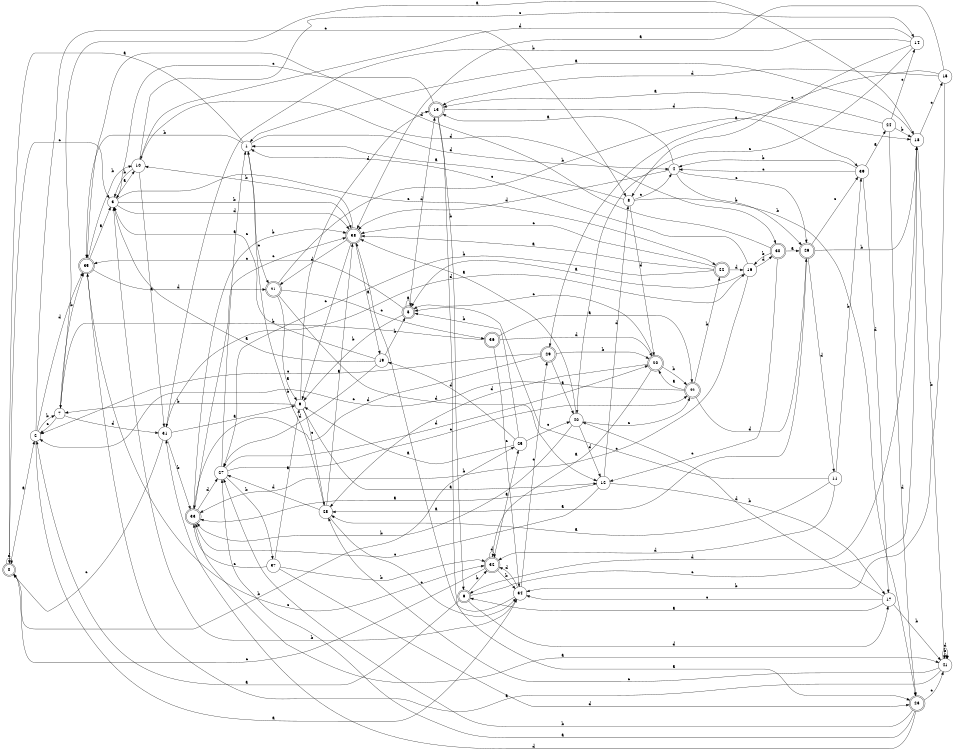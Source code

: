 digraph n35_10 {
__start0 [label="" shape="none"];

rankdir=LR;
size="8,5";

s0 [style="rounded,filled", color="black", fillcolor="white" shape="doublecircle", label="0"];
s1 [style="filled", color="black", fillcolor="white" shape="circle", label="1"];
s2 [style="filled", color="black", fillcolor="white" shape="circle", label="2"];
s3 [style="filled", color="black", fillcolor="white" shape="circle", label="3"];
s4 [style="filled", color="black", fillcolor="white" shape="circle", label="4"];
s5 [style="rounded,filled", color="black", fillcolor="white" shape="doublecircle", label="5"];
s6 [style="rounded,filled", color="black", fillcolor="white" shape="doublecircle", label="6"];
s7 [style="filled", color="black", fillcolor="white" shape="circle", label="7"];
s8 [style="filled", color="black", fillcolor="white" shape="circle", label="8"];
s9 [style="filled", color="black", fillcolor="white" shape="circle", label="9"];
s10 [style="filled", color="black", fillcolor="white" shape="circle", label="10"];
s11 [style="filled", color="black", fillcolor="white" shape="circle", label="11"];
s12 [style="filled", color="black", fillcolor="white" shape="circle", label="12"];
s13 [style="rounded,filled", color="black", fillcolor="white" shape="doublecircle", label="13"];
s14 [style="filled", color="black", fillcolor="white" shape="circle", label="14"];
s15 [style="filled", color="black", fillcolor="white" shape="circle", label="15"];
s16 [style="filled", color="black", fillcolor="white" shape="circle", label="16"];
s17 [style="filled", color="black", fillcolor="white" shape="circle", label="17"];
s18 [style="filled", color="black", fillcolor="white" shape="circle", label="18"];
s19 [style="filled", color="black", fillcolor="white" shape="circle", label="19"];
s20 [style="rounded,filled", color="black", fillcolor="white" shape="doublecircle", label="20"];
s21 [style="rounded,filled", color="black", fillcolor="white" shape="doublecircle", label="21"];
s22 [style="rounded,filled", color="black", fillcolor="white" shape="doublecircle", label="22"];
s23 [style="rounded,filled", color="black", fillcolor="white" shape="doublecircle", label="23"];
s24 [style="filled", color="black", fillcolor="white" shape="circle", label="24"];
s25 [style="filled", color="black", fillcolor="white" shape="circle", label="25"];
s26 [style="rounded,filled", color="black", fillcolor="white" shape="doublecircle", label="26"];
s27 [style="filled", color="black", fillcolor="white" shape="circle", label="27"];
s28 [style="filled", color="black", fillcolor="white" shape="circle", label="28"];
s29 [style="rounded,filled", color="black", fillcolor="white" shape="doublecircle", label="29"];
s30 [style="rounded,filled", color="black", fillcolor="white" shape="doublecircle", label="30"];
s31 [style="filled", color="black", fillcolor="white" shape="circle", label="31"];
s32 [style="rounded,filled", color="black", fillcolor="white" shape="doublecircle", label="32"];
s33 [style="rounded,filled", color="black", fillcolor="white" shape="doublecircle", label="33"];
s34 [style="filled", color="black", fillcolor="white" shape="circle", label="34"];
s35 [style="rounded,filled", color="black", fillcolor="white" shape="doublecircle", label="35"];
s36 [style="rounded,filled", color="black", fillcolor="white" shape="doublecircle", label="36"];
s37 [style="filled", color="black", fillcolor="white" shape="circle", label="37"];
s38 [style="rounded,filled", color="black", fillcolor="white" shape="doublecircle", label="38"];
s39 [style="filled", color="black", fillcolor="white" shape="circle", label="39"];
s40 [style="filled", color="black", fillcolor="white" shape="circle", label="40"];
s41 [style="filled", color="black", fillcolor="white" shape="circle", label="41"];
s42 [style="rounded,filled", color="black", fillcolor="white" shape="doublecircle", label="42"];
s0 -> s2 [label="a"];
s0 -> s25 [label="b"];
s0 -> s3 [label="c"];
s0 -> s0 [label="d"];
s1 -> s0 [label="a"];
s1 -> s35 [label="b"];
s1 -> s21 [label="c"];
s1 -> s4 [label="d"];
s2 -> s34 [label="a"];
s2 -> s7 [label="b"];
s2 -> s8 [label="c"];
s2 -> s35 [label="d"];
s3 -> s10 [label="a"];
s3 -> s38 [label="b"];
s3 -> s22 [label="c"];
s3 -> s38 [label="d"];
s4 -> s13 [label="a"];
s4 -> s26 [label="b"];
s4 -> s26 [label="c"];
s4 -> s38 [label="d"];
s5 -> s5 [label="a"];
s5 -> s9 [label="b"];
s5 -> s35 [label="c"];
s5 -> s13 [label="d"];
s6 -> s2 [label="a"];
s6 -> s32 [label="b"];
s6 -> s18 [label="c"];
s6 -> s17 [label="d"];
s7 -> s18 [label="a"];
s7 -> s35 [label="b"];
s7 -> s2 [label="c"];
s7 -> s31 [label="d"];
s8 -> s1 [label="a"];
s8 -> s23 [label="b"];
s8 -> s4 [label="c"];
s8 -> s20 [label="d"];
s9 -> s12 [label="a"];
s9 -> s7 [label="b"];
s9 -> s28 [label="c"];
s9 -> s13 [label="d"];
s10 -> s31 [label="a"];
s10 -> s3 [label="b"];
s10 -> s14 [label="c"];
s10 -> s30 [label="d"];
s11 -> s28 [label="a"];
s11 -> s39 [label="b"];
s11 -> s5 [label="c"];
s11 -> s32 [label="d"];
s12 -> s33 [label="a"];
s12 -> s17 [label="b"];
s12 -> s33 [label="c"];
s12 -> s8 [label="d"];
s13 -> s23 [label="a"];
s13 -> s6 [label="b"];
s13 -> s3 [label="c"];
s13 -> s18 [label="d"];
s14 -> s29 [label="a"];
s14 -> s31 [label="b"];
s14 -> s40 [label="c"];
s14 -> s10 [label="d"];
s15 -> s38 [label="a"];
s15 -> s34 [label="b"];
s15 -> s8 [label="c"];
s15 -> s13 [label="d"];
s16 -> s5 [label="a"];
s16 -> s33 [label="b"];
s16 -> s1 [label="c"];
s16 -> s30 [label="d"];
s17 -> s6 [label="a"];
s17 -> s41 [label="b"];
s17 -> s34 [label="c"];
s17 -> s40 [label="d"];
s18 -> s1 [label="a"];
s18 -> s41 [label="b"];
s18 -> s15 [label="c"];
s18 -> s6 [label="d"];
s19 -> s3 [label="a"];
s19 -> s5 [label="b"];
s19 -> s3 [label="c"];
s19 -> s27 [label="d"];
s20 -> s32 [label="a"];
s20 -> s42 [label="b"];
s20 -> s5 [label="c"];
s20 -> s28 [label="d"];
s21 -> s9 [label="a"];
s21 -> s39 [label="b"];
s21 -> s36 [label="c"];
s21 -> s12 [label="d"];
s22 -> s38 [label="a"];
s22 -> s27 [label="b"];
s22 -> s38 [label="c"];
s22 -> s16 [label="d"];
s23 -> s27 [label="a"];
s23 -> s27 [label="b"];
s23 -> s41 [label="c"];
s23 -> s31 [label="d"];
s24 -> s13 [label="a"];
s24 -> s18 [label="b"];
s24 -> s14 [label="c"];
s24 -> s23 [label="d"];
s25 -> s9 [label="a"];
s25 -> s5 [label="b"];
s25 -> s40 [label="c"];
s25 -> s19 [label="d"];
s26 -> s28 [label="a"];
s26 -> s18 [label="b"];
s26 -> s39 [label="c"];
s26 -> s11 [label="d"];
s27 -> s1 [label="a"];
s27 -> s37 [label="b"];
s27 -> s42 [label="c"];
s27 -> s20 [label="d"];
s28 -> s38 [label="a"];
s28 -> s1 [label="b"];
s28 -> s34 [label="c"];
s28 -> s27 [label="d"];
s29 -> s40 [label="a"];
s29 -> s20 [label="b"];
s29 -> s2 [label="c"];
s29 -> s33 [label="d"];
s30 -> s26 [label="a"];
s30 -> s16 [label="b"];
s30 -> s12 [label="c"];
s30 -> s35 [label="d"];
s31 -> s9 [label="a"];
s31 -> s33 [label="b"];
s31 -> s0 [label="c"];
s31 -> s16 [label="d"];
s32 -> s25 [label="a"];
s32 -> s34 [label="b"];
s32 -> s0 [label="c"];
s32 -> s32 [label="d"];
s33 -> s41 [label="a"];
s33 -> s38 [label="b"];
s33 -> s38 [label="c"];
s33 -> s27 [label="d"];
s34 -> s38 [label="a"];
s34 -> s3 [label="b"];
s34 -> s29 [label="c"];
s34 -> s32 [label="d"];
s35 -> s3 [label="a"];
s35 -> s10 [label="b"];
s35 -> s32 [label="c"];
s35 -> s21 [label="d"];
s36 -> s42 [label="a"];
s36 -> s7 [label="b"];
s36 -> s34 [label="c"];
s36 -> s20 [label="d"];
s37 -> s9 [label="a"];
s37 -> s32 [label="b"];
s37 -> s33 [label="c"];
s37 -> s23 [label="d"];
s38 -> s19 [label="a"];
s38 -> s10 [label="b"];
s38 -> s9 [label="c"];
s38 -> s21 [label="d"];
s39 -> s24 [label="a"];
s39 -> s4 [label="b"];
s39 -> s4 [label="c"];
s39 -> s17 [label="d"];
s40 -> s38 [label="a"];
s40 -> s33 [label="b"];
s40 -> s42 [label="c"];
s40 -> s12 [label="d"];
s41 -> s35 [label="a"];
s41 -> s41 [label="b"];
s41 -> s28 [label="c"];
s41 -> s41 [label="d"];
s42 -> s20 [label="a"];
s42 -> s22 [label="b"];
s42 -> s2 [label="c"];
s42 -> s26 [label="d"];

}